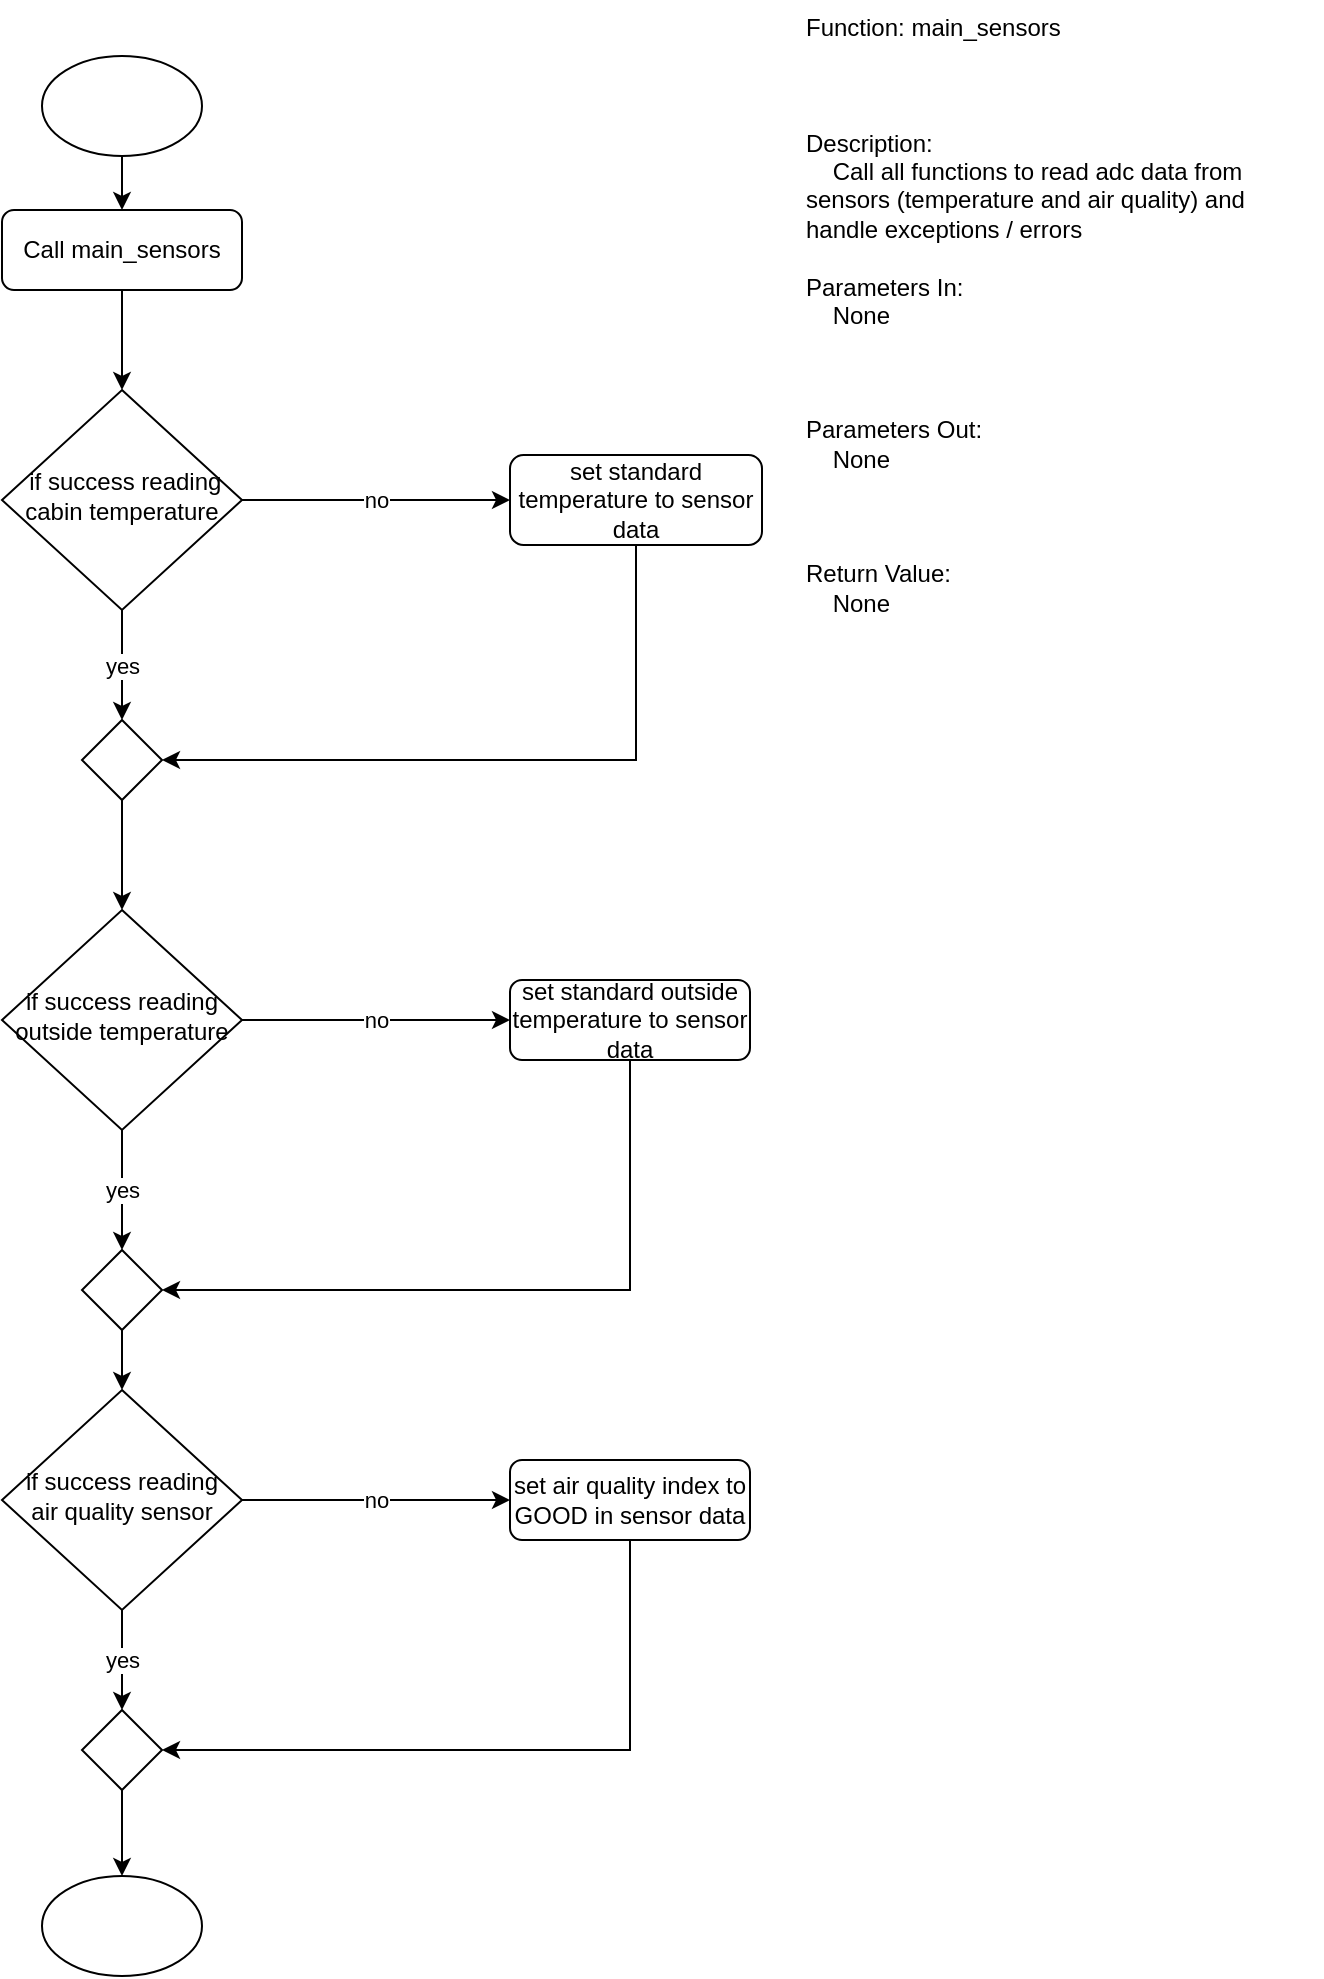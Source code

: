 <mxfile version="21.6.2" type="device">
  <diagram id="C5RBs43oDa-KdzZeNtuy" name="Page-1">
    <mxGraphModel dx="1838" dy="1014" grid="1" gridSize="10" guides="1" tooltips="1" connect="1" arrows="1" fold="1" page="1" pageScale="1" pageWidth="827" pageHeight="1169" math="0" shadow="0">
      <root>
        <mxCell id="WIyWlLk6GJQsqaUBKTNV-0" />
        <mxCell id="WIyWlLk6GJQsqaUBKTNV-1" parent="WIyWlLk6GJQsqaUBKTNV-0" />
        <mxCell id="0hgJEb6E-2XzEwOHIVyd-5" style="edgeStyle=orthogonalEdgeStyle;rounded=0;orthogonalLoop=1;jettySize=auto;html=1;entryX=0.5;entryY=0;entryDx=0;entryDy=0;" edge="1" parent="WIyWlLk6GJQsqaUBKTNV-1" source="WIyWlLk6GJQsqaUBKTNV-3" target="WIyWlLk6GJQsqaUBKTNV-6">
          <mxGeometry relative="1" as="geometry" />
        </mxCell>
        <mxCell id="WIyWlLk6GJQsqaUBKTNV-3" value="Call main_sensors" style="rounded=1;whiteSpace=wrap;html=1;fontSize=12;glass=0;strokeWidth=1;shadow=0;" parent="WIyWlLk6GJQsqaUBKTNV-1" vertex="1">
          <mxGeometry x="160" y="117" width="120" height="40" as="geometry" />
        </mxCell>
        <mxCell id="0hgJEb6E-2XzEwOHIVyd-4" value="yes" style="edgeStyle=orthogonalEdgeStyle;rounded=0;orthogonalLoop=1;jettySize=auto;html=1;entryX=0.5;entryY=0;entryDx=0;entryDy=0;" edge="1" parent="WIyWlLk6GJQsqaUBKTNV-1" source="WIyWlLk6GJQsqaUBKTNV-6" target="0hgJEb6E-2XzEwOHIVyd-2">
          <mxGeometry relative="1" as="geometry" />
        </mxCell>
        <mxCell id="0hgJEb6E-2XzEwOHIVyd-6" value="no" style="edgeStyle=orthogonalEdgeStyle;rounded=0;orthogonalLoop=1;jettySize=auto;html=1;entryX=0;entryY=0.5;entryDx=0;entryDy=0;" edge="1" parent="WIyWlLk6GJQsqaUBKTNV-1" source="WIyWlLk6GJQsqaUBKTNV-6" target="WIyWlLk6GJQsqaUBKTNV-7">
          <mxGeometry relative="1" as="geometry" />
        </mxCell>
        <mxCell id="WIyWlLk6GJQsqaUBKTNV-6" value="&amp;nbsp;if success reading cabin temperature" style="rhombus;whiteSpace=wrap;html=1;shadow=0;fontFamily=Helvetica;fontSize=12;align=center;strokeWidth=1;spacing=6;spacingTop=-4;" parent="WIyWlLk6GJQsqaUBKTNV-1" vertex="1">
          <mxGeometry x="160" y="207" width="120" height="110" as="geometry" />
        </mxCell>
        <mxCell id="0hgJEb6E-2XzEwOHIVyd-3" style="edgeStyle=orthogonalEdgeStyle;rounded=0;orthogonalLoop=1;jettySize=auto;html=1;entryX=1;entryY=0.5;entryDx=0;entryDy=0;" edge="1" parent="WIyWlLk6GJQsqaUBKTNV-1" source="WIyWlLk6GJQsqaUBKTNV-7" target="0hgJEb6E-2XzEwOHIVyd-2">
          <mxGeometry relative="1" as="geometry">
            <Array as="points">
              <mxPoint x="477" y="392" />
            </Array>
          </mxGeometry>
        </mxCell>
        <mxCell id="WIyWlLk6GJQsqaUBKTNV-7" value="set standard temperature to sensor data" style="rounded=1;whiteSpace=wrap;html=1;fontSize=12;glass=0;strokeWidth=1;shadow=0;" parent="WIyWlLk6GJQsqaUBKTNV-1" vertex="1">
          <mxGeometry x="414" y="239.5" width="126" height="45" as="geometry" />
        </mxCell>
        <mxCell id="0hgJEb6E-2XzEwOHIVyd-8" value="no" style="edgeStyle=orthogonalEdgeStyle;rounded=0;orthogonalLoop=1;jettySize=auto;html=1;exitX=1;exitY=0.5;exitDx=0;exitDy=0;entryX=0;entryY=0.5;entryDx=0;entryDy=0;" edge="1" parent="WIyWlLk6GJQsqaUBKTNV-1" source="WIyWlLk6GJQsqaUBKTNV-10" target="WIyWlLk6GJQsqaUBKTNV-12">
          <mxGeometry relative="1" as="geometry" />
        </mxCell>
        <mxCell id="0hgJEb6E-2XzEwOHIVyd-10" value="yes" style="edgeStyle=orthogonalEdgeStyle;rounded=0;orthogonalLoop=1;jettySize=auto;html=1;entryX=0.5;entryY=0;entryDx=0;entryDy=0;" edge="1" parent="WIyWlLk6GJQsqaUBKTNV-1" source="WIyWlLk6GJQsqaUBKTNV-10" target="0hgJEb6E-2XzEwOHIVyd-9">
          <mxGeometry relative="1" as="geometry" />
        </mxCell>
        <mxCell id="WIyWlLk6GJQsqaUBKTNV-10" value="if success reading outside temperature" style="rhombus;whiteSpace=wrap;html=1;shadow=0;fontFamily=Helvetica;fontSize=12;align=center;strokeWidth=1;spacing=6;spacingTop=-4;" parent="WIyWlLk6GJQsqaUBKTNV-1" vertex="1">
          <mxGeometry x="160" y="467" width="120" height="110" as="geometry" />
        </mxCell>
        <mxCell id="0hgJEb6E-2XzEwOHIVyd-11" style="edgeStyle=orthogonalEdgeStyle;rounded=0;orthogonalLoop=1;jettySize=auto;html=1;entryX=1;entryY=0.5;entryDx=0;entryDy=0;" edge="1" parent="WIyWlLk6GJQsqaUBKTNV-1" source="WIyWlLk6GJQsqaUBKTNV-12" target="0hgJEb6E-2XzEwOHIVyd-9">
          <mxGeometry relative="1" as="geometry">
            <Array as="points">
              <mxPoint x="474" y="657" />
            </Array>
          </mxGeometry>
        </mxCell>
        <mxCell id="WIyWlLk6GJQsqaUBKTNV-12" value="set standard outside temperature to sensor data" style="rounded=1;whiteSpace=wrap;html=1;fontSize=12;glass=0;strokeWidth=1;shadow=0;" parent="WIyWlLk6GJQsqaUBKTNV-1" vertex="1">
          <mxGeometry x="414" y="502" width="120" height="40" as="geometry" />
        </mxCell>
        <mxCell id="0hgJEb6E-2XzEwOHIVyd-7" style="edgeStyle=orthogonalEdgeStyle;rounded=0;orthogonalLoop=1;jettySize=auto;html=1;entryX=0.5;entryY=0;entryDx=0;entryDy=0;" edge="1" parent="WIyWlLk6GJQsqaUBKTNV-1" source="0hgJEb6E-2XzEwOHIVyd-2" target="WIyWlLk6GJQsqaUBKTNV-10">
          <mxGeometry relative="1" as="geometry" />
        </mxCell>
        <mxCell id="0hgJEb6E-2XzEwOHIVyd-2" value="" style="rhombus;whiteSpace=wrap;html=1;" vertex="1" parent="WIyWlLk6GJQsqaUBKTNV-1">
          <mxGeometry x="200" y="372" width="40" height="40" as="geometry" />
        </mxCell>
        <mxCell id="0hgJEb6E-2XzEwOHIVyd-14" style="edgeStyle=orthogonalEdgeStyle;rounded=0;orthogonalLoop=1;jettySize=auto;html=1;entryX=0.5;entryY=0;entryDx=0;entryDy=0;" edge="1" parent="WIyWlLk6GJQsqaUBKTNV-1" source="0hgJEb6E-2XzEwOHIVyd-9" target="0hgJEb6E-2XzEwOHIVyd-13">
          <mxGeometry relative="1" as="geometry" />
        </mxCell>
        <mxCell id="0hgJEb6E-2XzEwOHIVyd-9" value="" style="rhombus;whiteSpace=wrap;html=1;" vertex="1" parent="WIyWlLk6GJQsqaUBKTNV-1">
          <mxGeometry x="200" y="637" width="40" height="40" as="geometry" />
        </mxCell>
        <mxCell id="0hgJEb6E-2XzEwOHIVyd-15" value="no" style="edgeStyle=orthogonalEdgeStyle;rounded=0;orthogonalLoop=1;jettySize=auto;html=1;entryX=0;entryY=0.5;entryDx=0;entryDy=0;" edge="1" parent="WIyWlLk6GJQsqaUBKTNV-1" source="0hgJEb6E-2XzEwOHIVyd-13" target="0hgJEb6E-2XzEwOHIVyd-16">
          <mxGeometry relative="1" as="geometry">
            <mxPoint x="420" y="762" as="targetPoint" />
          </mxGeometry>
        </mxCell>
        <mxCell id="0hgJEb6E-2XzEwOHIVyd-19" value="yes" style="edgeStyle=orthogonalEdgeStyle;rounded=0;orthogonalLoop=1;jettySize=auto;html=1;entryX=0.5;entryY=0;entryDx=0;entryDy=0;" edge="1" parent="WIyWlLk6GJQsqaUBKTNV-1" source="0hgJEb6E-2XzEwOHIVyd-13" target="0hgJEb6E-2XzEwOHIVyd-18">
          <mxGeometry relative="1" as="geometry" />
        </mxCell>
        <mxCell id="0hgJEb6E-2XzEwOHIVyd-13" value="if success reading air quality sensor" style="rhombus;whiteSpace=wrap;html=1;shadow=0;fontFamily=Helvetica;fontSize=12;align=center;strokeWidth=1;spacing=6;spacingTop=-4;" vertex="1" parent="WIyWlLk6GJQsqaUBKTNV-1">
          <mxGeometry x="160" y="707" width="120" height="110" as="geometry" />
        </mxCell>
        <mxCell id="0hgJEb6E-2XzEwOHIVyd-20" style="edgeStyle=orthogonalEdgeStyle;rounded=0;orthogonalLoop=1;jettySize=auto;html=1;" edge="1" parent="WIyWlLk6GJQsqaUBKTNV-1" source="0hgJEb6E-2XzEwOHIVyd-16" target="0hgJEb6E-2XzEwOHIVyd-18">
          <mxGeometry relative="1" as="geometry">
            <Array as="points">
              <mxPoint x="474" y="887" />
            </Array>
          </mxGeometry>
        </mxCell>
        <mxCell id="0hgJEb6E-2XzEwOHIVyd-16" value="set air quality index to GOOD in sensor data" style="rounded=1;whiteSpace=wrap;html=1;fontSize=12;glass=0;strokeWidth=1;shadow=0;" vertex="1" parent="WIyWlLk6GJQsqaUBKTNV-1">
          <mxGeometry x="414" y="742" width="120" height="40" as="geometry" />
        </mxCell>
        <mxCell id="0hgJEb6E-2XzEwOHIVyd-22" style="edgeStyle=orthogonalEdgeStyle;rounded=0;orthogonalLoop=1;jettySize=auto;html=1;entryX=0.5;entryY=0;entryDx=0;entryDy=0;entryPerimeter=0;" edge="1" parent="WIyWlLk6GJQsqaUBKTNV-1" source="0hgJEb6E-2XzEwOHIVyd-18" target="0hgJEb6E-2XzEwOHIVyd-21">
          <mxGeometry relative="1" as="geometry">
            <mxPoint x="220" y="947" as="targetPoint" />
          </mxGeometry>
        </mxCell>
        <mxCell id="0hgJEb6E-2XzEwOHIVyd-18" value="" style="rhombus;whiteSpace=wrap;html=1;" vertex="1" parent="WIyWlLk6GJQsqaUBKTNV-1">
          <mxGeometry x="200" y="867" width="40" height="40" as="geometry" />
        </mxCell>
        <mxCell id="0hgJEb6E-2XzEwOHIVyd-21" value="" style="ellipse;whiteSpace=wrap;html=1;" vertex="1" parent="WIyWlLk6GJQsqaUBKTNV-1">
          <mxGeometry x="180" y="950" width="80" height="50" as="geometry" />
        </mxCell>
        <mxCell id="0hgJEb6E-2XzEwOHIVyd-25" style="edgeStyle=orthogonalEdgeStyle;rounded=0;orthogonalLoop=1;jettySize=auto;html=1;entryX=0.5;entryY=0;entryDx=0;entryDy=0;" edge="1" parent="WIyWlLk6GJQsqaUBKTNV-1" source="0hgJEb6E-2XzEwOHIVyd-23" target="WIyWlLk6GJQsqaUBKTNV-3">
          <mxGeometry relative="1" as="geometry" />
        </mxCell>
        <mxCell id="0hgJEb6E-2XzEwOHIVyd-23" value="" style="ellipse;whiteSpace=wrap;html=1;" vertex="1" parent="WIyWlLk6GJQsqaUBKTNV-1">
          <mxGeometry x="180" y="40" width="80" height="50" as="geometry" />
        </mxCell>
        <mxCell id="0hgJEb6E-2XzEwOHIVyd-26" value="Function: main_sensors&#xa;&#xa;&#xa;&#xa;Description:&#xa;    Call all functions to read adc data from sensors (temperature and air quality) and handle exceptions / errors&#xa;&#xa;Parameters In:&#xa;    None&#xa;&#xa;&#xa;&#xa;Parameters Out:&#xa;    None&#xa;&#xa;&#xa;&#xa;Return Value:&#xa;    None" style="text;whiteSpace=wrap;" vertex="1" parent="WIyWlLk6GJQsqaUBKTNV-1">
          <mxGeometry x="560" y="12" width="260" height="328" as="geometry" />
        </mxCell>
      </root>
    </mxGraphModel>
  </diagram>
</mxfile>
